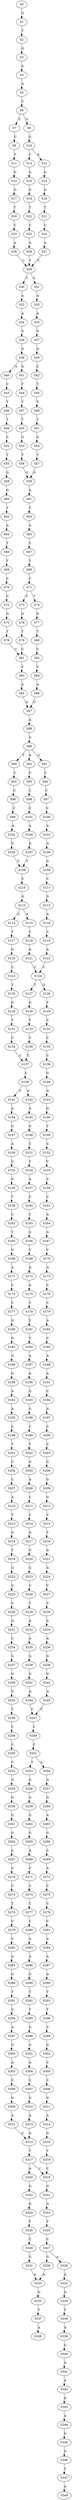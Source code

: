 strict digraph  {
	S0 -> S1 [ label = G ];
	S1 -> S2 [ label = T ];
	S2 -> S3 [ label = G ];
	S3 -> S4 [ label = G ];
	S4 -> S5 [ label = A ];
	S5 -> S6 [ label = C ];
	S6 -> S7 [ label = C ];
	S6 -> S8 [ label = G ];
	S7 -> S9 [ label = C ];
	S8 -> S10 [ label = G ];
	S9 -> S11 [ label = T ];
	S10 -> S12 [ label = A ];
	S10 -> S13 [ label = C ];
	S11 -> S14 [ label = G ];
	S12 -> S15 [ label = G ];
	S13 -> S16 [ label = G ];
	S14 -> S17 [ label = G ];
	S15 -> S18 [ label = G ];
	S16 -> S19 [ label = G ];
	S17 -> S20 [ label = T ];
	S18 -> S21 [ label = T ];
	S19 -> S22 [ label = T ];
	S20 -> S23 [ label = C ];
	S21 -> S24 [ label = C ];
	S22 -> S25 [ label = C ];
	S23 -> S26 [ label = A ];
	S24 -> S27 [ label = A ];
	S25 -> S28 [ label = A ];
	S26 -> S29 [ label = C ];
	S27 -> S29 [ label = C ];
	S28 -> S29 [ label = C ];
	S29 -> S30 [ label = T ];
	S29 -> S31 [ label = C ];
	S30 -> S32 [ label = A ];
	S31 -> S33 [ label = A ];
	S32 -> S34 [ label = A ];
	S33 -> S35 [ label = A ];
	S34 -> S36 [ label = G ];
	S35 -> S37 [ label = G ];
	S36 -> S38 [ label = A ];
	S37 -> S39 [ label = A ];
	S38 -> S40 [ label = A ];
	S38 -> S41 [ label = G ];
	S39 -> S42 [ label = C ];
	S40 -> S43 [ label = C ];
	S41 -> S44 [ label = T ];
	S42 -> S45 [ label = T ];
	S43 -> S46 [ label = T ];
	S44 -> S47 [ label = T ];
	S45 -> S48 [ label = T ];
	S46 -> S49 [ label = T ];
	S47 -> S50 [ label = T ];
	S48 -> S51 [ label = T ];
	S49 -> S52 [ label = C ];
	S50 -> S53 [ label = G ];
	S51 -> S54 [ label = G ];
	S52 -> S55 [ label = T ];
	S53 -> S56 [ label = T ];
	S54 -> S57 [ label = T ];
	S55 -> S58 [ label = G ];
	S56 -> S59 [ label = G ];
	S57 -> S59 [ label = G ];
	S58 -> S60 [ label = G ];
	S59 -> S61 [ label = G ];
	S60 -> S62 [ label = T ];
	S61 -> S63 [ label = T ];
	S62 -> S64 [ label = A ];
	S63 -> S65 [ label = A ];
	S64 -> S66 [ label = T ];
	S65 -> S67 [ label = C ];
	S66 -> S68 [ label = T ];
	S67 -> S69 [ label = T ];
	S68 -> S70 [ label = C ];
	S69 -> S71 [ label = C ];
	S70 -> S72 [ label = C ];
	S71 -> S73 [ label = C ];
	S71 -> S74 [ label = T ];
	S72 -> S75 [ label = G ];
	S73 -> S76 [ label = G ];
	S74 -> S77 [ label = G ];
	S75 -> S78 [ label = T ];
	S76 -> S79 [ label = T ];
	S77 -> S80 [ label = T ];
	S78 -> S81 [ label = C ];
	S79 -> S81 [ label = C ];
	S80 -> S82 [ label = C ];
	S81 -> S83 [ label = C ];
	S82 -> S84 [ label = C ];
	S83 -> S85 [ label = A ];
	S84 -> S86 [ label = A ];
	S85 -> S87 [ label = G ];
	S86 -> S87 [ label = G ];
	S87 -> S88 [ label = A ];
	S88 -> S89 [ label = G ];
	S89 -> S90 [ label = T ];
	S89 -> S91 [ label = G ];
	S89 -> S92 [ label = A ];
	S90 -> S93 [ label = C ];
	S91 -> S94 [ label = C ];
	S92 -> S95 [ label = C ];
	S93 -> S96 [ label = C ];
	S94 -> S97 [ label = C ];
	S95 -> S98 [ label = C ];
	S96 -> S99 [ label = C ];
	S97 -> S100 [ label = C ];
	S98 -> S101 [ label = C ];
	S99 -> S102 [ label = A ];
	S100 -> S103 [ label = A ];
	S101 -> S104 [ label = A ];
	S102 -> S105 [ label = G ];
	S103 -> S106 [ label = G ];
	S104 -> S107 [ label = G ];
	S105 -> S108 [ label = T ];
	S106 -> S109 [ label = G ];
	S107 -> S108 [ label = T ];
	S108 -> S110 [ label = C ];
	S109 -> S111 [ label = C ];
	S110 -> S112 [ label = G ];
	S111 -> S113 [ label = G ];
	S112 -> S114 [ label = G ];
	S112 -> S115 [ label = A ];
	S113 -> S116 [ label = A ];
	S114 -> S117 [ label = T ];
	S115 -> S118 [ label = C ];
	S116 -> S119 [ label = C ];
	S117 -> S120 [ label = G ];
	S118 -> S121 [ label = A ];
	S119 -> S122 [ label = A ];
	S120 -> S123 [ label = C ];
	S121 -> S124 [ label = C ];
	S122 -> S124 [ label = C ];
	S123 -> S125 [ label = T ];
	S124 -> S126 [ label = G ];
	S124 -> S127 [ label = T ];
	S125 -> S128 [ label = G ];
	S126 -> S129 [ label = T ];
	S127 -> S130 [ label = G ];
	S128 -> S131 [ label = T ];
	S129 -> S132 [ label = C ];
	S130 -> S133 [ label = T ];
	S131 -> S134 [ label = C ];
	S132 -> S135 [ label = C ];
	S133 -> S136 [ label = C ];
	S134 -> S137 [ label = C ];
	S135 -> S138 [ label = C ];
	S136 -> S137 [ label = C ];
	S137 -> S139 [ label = C ];
	S138 -> S140 [ label = G ];
	S139 -> S141 [ label = C ];
	S139 -> S142 [ label = G ];
	S140 -> S143 [ label = G ];
	S141 -> S144 [ label = A ];
	S142 -> S145 [ label = A ];
	S143 -> S146 [ label = G ];
	S144 -> S147 [ label = G ];
	S145 -> S148 [ label = G ];
	S146 -> S149 [ label = T ];
	S147 -> S150 [ label = A ];
	S148 -> S151 [ label = C ];
	S149 -> S152 [ label = C ];
	S150 -> S153 [ label = C ];
	S151 -> S154 [ label = T ];
	S152 -> S155 [ label = C ];
	S153 -> S156 [ label = G ];
	S154 -> S157 [ label = A ];
	S155 -> S158 [ label = C ];
	S156 -> S159 [ label = T ];
	S157 -> S160 [ label = C ];
	S158 -> S161 [ label = C ];
	S159 -> S162 [ label = C ];
	S160 -> S163 [ label = C ];
	S161 -> S164 [ label = A ];
	S162 -> S165 [ label = T ];
	S163 -> S166 [ label = G ];
	S164 -> S167 [ label = G ];
	S165 -> S168 [ label = G ];
	S166 -> S169 [ label = T ];
	S167 -> S170 [ label = C ];
	S168 -> S171 [ label = A ];
	S169 -> S172 [ label = G ];
	S170 -> S173 [ label = G ];
	S171 -> S174 [ label = C ];
	S172 -> S175 [ label = A ];
	S173 -> S176 [ label = C ];
	S174 -> S177 [ label = C ];
	S175 -> S178 [ label = C ];
	S176 -> S179 [ label = C ];
	S177 -> S180 [ label = G ];
	S178 -> S181 [ label = C ];
	S179 -> S182 [ label = A ];
	S180 -> S183 [ label = G ];
	S181 -> S184 [ label = T ];
	S182 -> S185 [ label = C ];
	S183 -> S186 [ label = G ];
	S184 -> S187 [ label = A ];
	S185 -> S188 [ label = A ];
	S186 -> S189 [ label = G ];
	S187 -> S190 [ label = A ];
	S188 -> S191 [ label = A ];
	S189 -> S192 [ label = A ];
	S190 -> S193 [ label = G ];
	S191 -> S194 [ label = C ];
	S192 -> S195 [ label = A ];
	S193 -> S196 [ label = G ];
	S194 -> S197 [ label = A ];
	S195 -> S198 [ label = C ];
	S196 -> S199 [ label = C ];
	S197 -> S200 [ label = C ];
	S198 -> S201 [ label = T ];
	S199 -> S202 [ label = T ];
	S200 -> S203 [ label = C ];
	S201 -> S204 [ label = C ];
	S202 -> S205 [ label = G ];
	S203 -> S206 [ label = G ];
	S204 -> S207 [ label = C ];
	S205 -> S208 [ label = A ];
	S206 -> S209 [ label = G ];
	S207 -> S210 [ label = A ];
	S208 -> S211 [ label = C ];
	S209 -> S212 [ label = G ];
	S210 -> S213 [ label = T ];
	S211 -> S214 [ label = C ];
	S212 -> S215 [ label = C ];
	S213 -> S216 [ label = G ];
	S214 -> S217 [ label = G ];
	S215 -> S218 [ label = T ];
	S216 -> S219 [ label = T ];
	S217 -> S220 [ label = G ];
	S218 -> S221 [ label = A ];
	S219 -> S222 [ label = G ];
	S220 -> S223 [ label = G ];
	S221 -> S224 [ label = G ];
	S222 -> S225 [ label = C ];
	S223 -> S226 [ label = C ];
	S224 -> S227 [ label = C ];
	S225 -> S228 [ label = C ];
	S226 -> S229 [ label = T ];
	S227 -> S230 [ label = C ];
	S228 -> S231 [ label = A ];
	S229 -> S232 [ label = A ];
	S230 -> S233 [ label = A ];
	S231 -> S234 [ label = C ];
	S232 -> S235 [ label = A ];
	S233 -> S236 [ label = A ];
	S234 -> S237 [ label = G ];
	S235 -> S238 [ label = G ];
	S236 -> S239 [ label = G ];
	S237 -> S240 [ label = G ];
	S238 -> S241 [ label = G ];
	S239 -> S242 [ label = G ];
	S240 -> S243 [ label = G ];
	S241 -> S244 [ label = G ];
	S242 -> S245 [ label = G ];
	S243 -> S246 [ label = T ];
	S244 -> S247 [ label = C ];
	S245 -> S247 [ label = C ];
	S246 -> S248 [ label = C ];
	S247 -> S249 [ label = C ];
	S248 -> S250 [ label = C ];
	S249 -> S251 [ label = C ];
	S250 -> S252 [ label = C ];
	S251 -> S253 [ label = T ];
	S251 -> S254 [ label = A ];
	S252 -> S255 [ label = G ];
	S253 -> S256 [ label = G ];
	S254 -> S257 [ label = G ];
	S255 -> S258 [ label = G ];
	S256 -> S259 [ label = G ];
	S257 -> S260 [ label = G ];
	S258 -> S261 [ label = G ];
	S259 -> S262 [ label = G ];
	S260 -> S263 [ label = A ];
	S261 -> S264 [ label = G ];
	S262 -> S265 [ label = G ];
	S263 -> S266 [ label = G ];
	S264 -> S267 [ label = C ];
	S265 -> S268 [ label = A ];
	S266 -> S269 [ label = C ];
	S267 -> S270 [ label = C ];
	S268 -> S271 [ label = C ];
	S269 -> S272 [ label = A ];
	S270 -> S273 [ label = C ];
	S271 -> S274 [ label = C ];
	S272 -> S275 [ label = C ];
	S273 -> S276 [ label = T ];
	S274 -> S277 [ label = C ];
	S275 -> S278 [ label = C ];
	S276 -> S279 [ label = C ];
	S277 -> S280 [ label = C ];
	S278 -> S281 [ label = C ];
	S279 -> S282 [ label = C ];
	S280 -> S283 [ label = A ];
	S281 -> S284 [ label = A ];
	S282 -> S285 [ label = G ];
	S283 -> S286 [ label = A ];
	S284 -> S287 [ label = A ];
	S285 -> S288 [ label = G ];
	S286 -> S289 [ label = G ];
	S287 -> S290 [ label = A ];
	S288 -> S291 [ label = T ];
	S289 -> S292 [ label = T ];
	S290 -> S293 [ label = T ];
	S291 -> S294 [ label = C ];
	S292 -> S295 [ label = T ];
	S293 -> S296 [ label = T ];
	S294 -> S297 [ label = A ];
	S295 -> S298 [ label = G ];
	S296 -> S299 [ label = C ];
	S297 -> S300 [ label = G ];
	S298 -> S301 [ label = G ];
	S299 -> S302 [ label = G ];
	S300 -> S303 [ label = A ];
	S301 -> S304 [ label = A ];
	S302 -> S305 [ label = C ];
	S303 -> S306 [ label = C ];
	S304 -> S307 [ label = C ];
	S305 -> S308 [ label = C ];
	S306 -> S309 [ label = G ];
	S307 -> S310 [ label = G ];
	S308 -> S311 [ label = G ];
	S309 -> S312 [ label = A ];
	S310 -> S313 [ label = A ];
	S311 -> S314 [ label = A ];
	S312 -> S315 [ label = G ];
	S313 -> S315 [ label = G ];
	S314 -> S316 [ label = G ];
	S315 -> S317 [ label = T ];
	S316 -> S318 [ label = T ];
	S317 -> S319 [ label = C ];
	S317 -> S320 [ label = A ];
	S318 -> S319 [ label = C ];
	S319 -> S321 [ label = G ];
	S320 -> S322 [ label = G ];
	S321 -> S323 [ label = G ];
	S322 -> S324 [ label = G ];
	S323 -> S325 [ label = T ];
	S324 -> S326 [ label = T ];
	S325 -> S327 [ label = C ];
	S326 -> S328 [ label = C ];
	S327 -> S329 [ label = A ];
	S327 -> S330 [ label = G ];
	S328 -> S331 [ label = G ];
	S329 -> S332 [ label = A ];
	S330 -> S333 [ label = A ];
	S331 -> S333 [ label = A ];
	S332 -> S334 [ label = G ];
	S333 -> S335 [ label = G ];
	S334 -> S336 [ label = T ];
	S335 -> S337 [ label = T ];
	S336 -> S338 [ label = A ];
	S337 -> S339 [ label = A ];
	S338 -> S340 [ label = G ];
	S340 -> S341 [ label = G ];
	S341 -> S342 [ label = A ];
	S342 -> S343 [ label = G ];
	S343 -> S344 [ label = A ];
	S344 -> S345 [ label = G ];
	S345 -> S346 [ label = G ];
	S346 -> S347 [ label = T ];
	S347 -> S348 [ label = A ];
}
